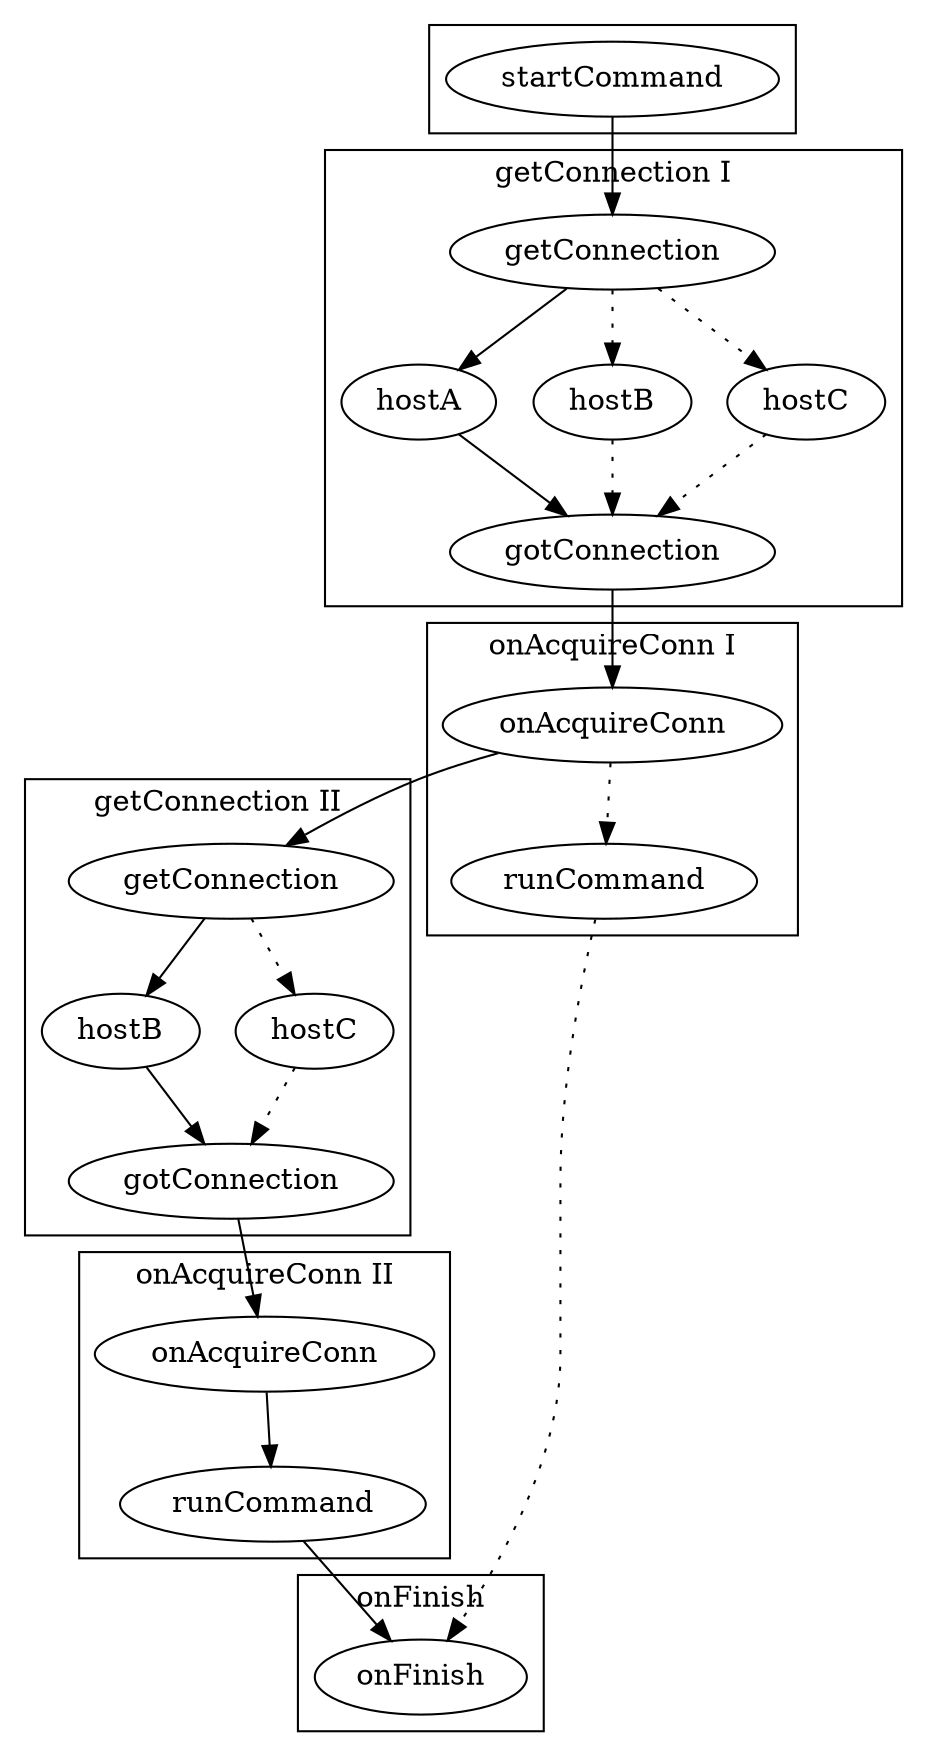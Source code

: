 digraph G {
    subgraph clusterStart {
        startCommand;
    }

    subgraph clusterGetConnection1 {
        label = "getConnection I";

        getConnection1 [ label = "getConnection" ];

        startCommand -> getConnection1;

        getConnection1hostA [ label="hostA" ];
        getConnection1hostB [ label="hostB" ];
        getConnection1hostC [ label="hostC" ];

        getConnection1 -> getConnection1hostA;
        getConnection1 -> getConnection1hostB [ style=dotted ];
        getConnection1 -> getConnection1hostC [ style=dotted ];

        gotConnection1 [ label = "gotConnection" ];

        getConnection1hostA -> gotConnection1;
        getConnection1hostB -> gotConnection1 [ style=dotted ];
        getConnection1hostC -> gotConnection1 [ style=dotted ];
    }

    subgraph clusterOnAcquireConn1 {
        label = "onAcquireConn I";

        onAcquireConn1 [ label = "onAcquireConn" ];
        runCommand1 [ label = "runCommand" ];

        gotConnection1 -> onAcquireConn1;
        onAcquireConn1 -> runCommand1 [ style=dotted ];
    }

    subgraph clusterGetConnection2 {
        label = "getConnection II";

        getConnection2 [ label = "getConnection" ];

        onAcquireConn1 -> getConnection2;

        getConnection2hostB [ label="hostB" ];
        getConnection2hostC [ label="hostC" ];

        getConnection2 -> getConnection2hostB;
        getConnection2 -> getConnection2hostC [ style=dotted ];

        gotConnection2 [ label = "gotConnection" ];

        getConnection2hostB -> gotConnection2;
        getConnection2hostC -> gotConnection2 [ style=dotted ];
    }

    subgraph clusterOnAcquireConn2 {
        label = "onAcquireConn II";

        onAcquireConn2 [ label = "onAcquireConn" ];
        runCommand2 [ label = "runCommand" ];

        gotConnection2 -> onAcquireConn2;
        onAcquireConn2 -> runCommand2;
    }

    subgraph clusterOnFinish{
        label = "onFinish";

        onFinish;

        runCommand2 -> onFinish;
        runCommand1 -> onFinish [ style = dotted ];
    }
}
